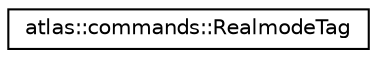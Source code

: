 digraph "Graphical Class Hierarchy"
{
  edge [fontname="Helvetica",fontsize="10",labelfontname="Helvetica",labelfontsize="10"];
  node [fontname="Helvetica",fontsize="10",shape=record];
  rankdir="LR";
  Node1 [label="atlas::commands::RealmodeTag",height=0.2,width=0.4,color="black", fillcolor="white", style="filled",URL="$structatlas_1_1commands_1_1RealmodeTag.html"];
}
